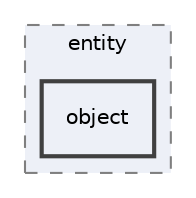 digraph "object"
{
 // INTERACTIVE_SVG=YES
 // LATEX_PDF_SIZE
  edge [fontname="Helvetica",fontsize="10",labelfontname="Helvetica",labelfontsize="10"];
  node [fontname="Helvetica",fontsize="10",shape=record];
  compound=true
  subgraph clusterdir_b6f0bb288e976a059ae88387d5b9ae90 {
    graph [ bgcolor="#edf0f7", pencolor="grey50", style="filled,dashed,", label="entity", fontname="Helvetica", fontsize="10", URL="dir_b6f0bb288e976a059ae88387d5b9ae90.html"]
  dir_a9ae2acad57341ebe6829ab878cf90f1 [shape=box, label="object", style="filled,bold,", fillcolor="#edf0f7", color="grey25", URL="dir_a9ae2acad57341ebe6829ab878cf90f1.html"];
  }
}
